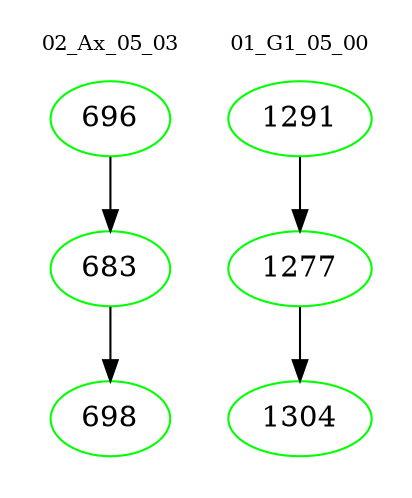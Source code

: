 digraph{
subgraph cluster_0 {
color = white
label = "02_Ax_05_03";
fontsize=10;
T0_696 [label="696", color="green"]
T0_696 -> T0_683 [color="black"]
T0_683 [label="683", color="green"]
T0_683 -> T0_698 [color="black"]
T0_698 [label="698", color="green"]
}
subgraph cluster_1 {
color = white
label = "01_G1_05_00";
fontsize=10;
T1_1291 [label="1291", color="green"]
T1_1291 -> T1_1277 [color="black"]
T1_1277 [label="1277", color="green"]
T1_1277 -> T1_1304 [color="black"]
T1_1304 [label="1304", color="green"]
}
}
